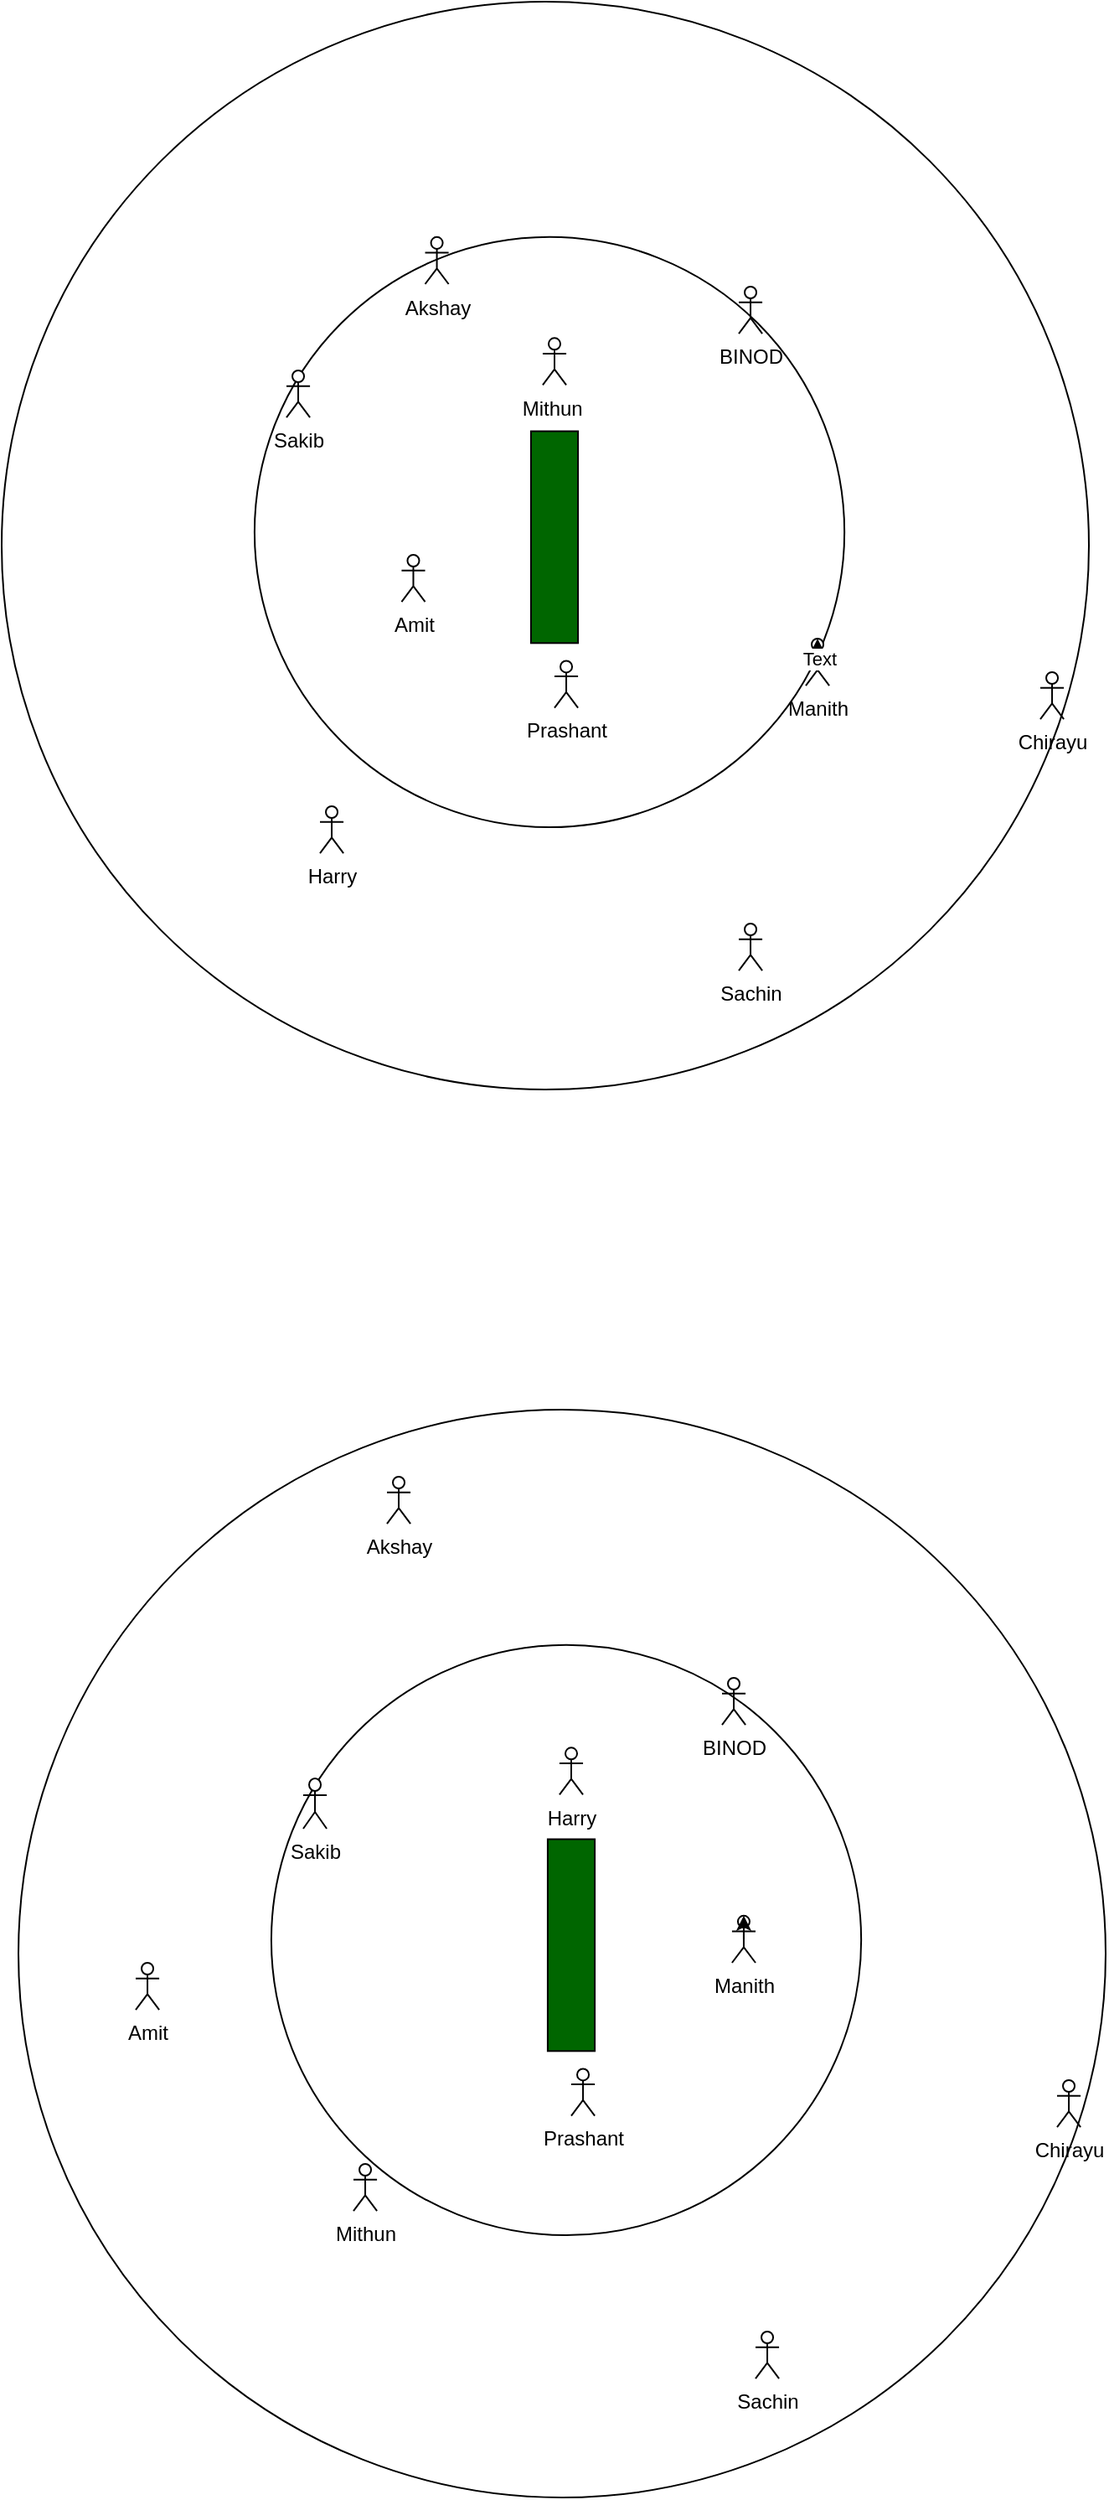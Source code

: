 <mxfile version="15.0.6" type="github">
  <diagram id="1T02eesxhD1087KPEWg6" name="Page-1">
    <mxGraphModel dx="1394" dy="756" grid="1" gridSize="10" guides="1" tooltips="1" connect="1" arrows="1" fold="1" page="1" pageScale="1" pageWidth="850" pageHeight="1100" math="0" shadow="0">
      <root>
        <mxCell id="0" />
        <mxCell id="1" parent="0" />
        <mxCell id="eag13FPDZMQsbQJUMplU-23" value="" style="ellipse;whiteSpace=wrap;html=1;aspect=fixed;" vertex="1" parent="1">
          <mxGeometry x="100" y="910" width="649" height="649" as="geometry" />
        </mxCell>
        <mxCell id="eag13FPDZMQsbQJUMplU-24" value="" style="ellipse;whiteSpace=wrap;html=1;aspect=fixed;" vertex="1" parent="1">
          <mxGeometry x="250.957" y="1050.426" width="352.117" height="352.117" as="geometry" />
        </mxCell>
        <mxCell id="eag13FPDZMQsbQJUMplU-20" value="" style="group" vertex="1" connectable="0" parent="1">
          <mxGeometry x="90" y="70" width="660" height="660" as="geometry" />
        </mxCell>
        <mxCell id="eag13FPDZMQsbQJUMplU-6" value="" style="group" vertex="1" connectable="0" parent="eag13FPDZMQsbQJUMplU-20">
          <mxGeometry width="660" height="660" as="geometry" />
        </mxCell>
        <mxCell id="eag13FPDZMQsbQJUMplU-1" value="" style="ellipse;whiteSpace=wrap;html=1;aspect=fixed;" vertex="1" parent="eag13FPDZMQsbQJUMplU-6">
          <mxGeometry width="649" height="649" as="geometry" />
        </mxCell>
        <mxCell id="eag13FPDZMQsbQJUMplU-2" value="" style="ellipse;whiteSpace=wrap;html=1;aspect=fixed;" vertex="1" parent="eag13FPDZMQsbQJUMplU-6">
          <mxGeometry x="150.957" y="140.426" width="352.117" height="352.117" as="geometry" />
        </mxCell>
        <mxCell id="eag13FPDZMQsbQJUMplU-5" value="Prashant" style="shape=umlActor;verticalLabelPosition=bottom;verticalAlign=top;html=1;outlineConnect=0;fillColor=#FFFFFF;" vertex="1" parent="eag13FPDZMQsbQJUMplU-6">
          <mxGeometry x="330" y="393.191" width="14.043" height="28.085" as="geometry" />
        </mxCell>
        <mxCell id="eag13FPDZMQsbQJUMplU-7" value="Manith&lt;br&gt;" style="shape=umlActor;verticalLabelPosition=bottom;verticalAlign=top;html=1;outlineConnect=0;fillColor=#FFFFFF;" vertex="1" parent="eag13FPDZMQsbQJUMplU-6">
          <mxGeometry x="480.0" y="379.997" width="14.043" height="28.085" as="geometry" />
        </mxCell>
        <mxCell id="eag13FPDZMQsbQJUMplU-17" value="BINOD" style="shape=umlActor;verticalLabelPosition=bottom;verticalAlign=top;html=1;outlineConnect=0;fillColor=#FFFFFF;" vertex="1" parent="eag13FPDZMQsbQJUMplU-6">
          <mxGeometry x="440" y="170.001" width="14.043" height="28.085" as="geometry" />
        </mxCell>
        <mxCell id="eag13FPDZMQsbQJUMplU-18" style="edgeStyle=orthogonalEdgeStyle;rounded=0;orthogonalLoop=1;jettySize=auto;html=1;exitX=0.5;exitY=0.5;exitDx=0;exitDy=0;exitPerimeter=0;entryX=0.5;entryY=0;entryDx=0;entryDy=0;entryPerimeter=0;" edge="1" parent="eag13FPDZMQsbQJUMplU-6" source="eag13FPDZMQsbQJUMplU-7" target="eag13FPDZMQsbQJUMplU-7">
          <mxGeometry relative="1" as="geometry" />
        </mxCell>
        <mxCell id="eag13FPDZMQsbQJUMplU-38" value="Text" style="edgeLabel;html=1;align=center;verticalAlign=middle;resizable=0;points=[];" vertex="1" connectable="0" parent="eag13FPDZMQsbQJUMplU-18">
          <mxGeometry x="-0.575" y="-1" relative="1" as="geometry">
            <mxPoint y="1" as="offset" />
          </mxGeometry>
        </mxCell>
        <mxCell id="eag13FPDZMQsbQJUMplU-4" value="" style="rounded=0;whiteSpace=wrap;html=1;fillColor=#006600;" vertex="1" parent="eag13FPDZMQsbQJUMplU-20">
          <mxGeometry x="315.957" y="256.277" width="28.085" height="126.383" as="geometry" />
        </mxCell>
        <mxCell id="eag13FPDZMQsbQJUMplU-8" value="Mithun&amp;nbsp;" style="shape=umlActor;verticalLabelPosition=bottom;verticalAlign=top;html=1;outlineConnect=0;fillColor=#FFFFFF;" vertex="1" parent="eag13FPDZMQsbQJUMplU-20">
          <mxGeometry x="322.979" y="200.638" width="14.043" height="28.085" as="geometry" />
        </mxCell>
        <mxCell id="eag13FPDZMQsbQJUMplU-9" value="Akshay" style="shape=umlActor;verticalLabelPosition=bottom;verticalAlign=top;html=1;outlineConnect=0;fillColor=#FFFFFF;" vertex="1" parent="eag13FPDZMQsbQJUMplU-20">
          <mxGeometry x="252.766" y="140.426" width="14.043" height="28.085" as="geometry" />
        </mxCell>
        <mxCell id="eag13FPDZMQsbQJUMplU-11" value="Sachin" style="shape=umlActor;verticalLabelPosition=bottom;verticalAlign=top;html=1;outlineConnect=0;fillColor=#FFFFFF;" vertex="1" parent="eag13FPDZMQsbQJUMplU-20">
          <mxGeometry x="440" y="550.001" width="14.043" height="28.085" as="geometry" />
        </mxCell>
        <mxCell id="eag13FPDZMQsbQJUMplU-12" value="Harry" style="shape=umlActor;verticalLabelPosition=bottom;verticalAlign=top;html=1;outlineConnect=0;fillColor=#FFFFFF;" vertex="1" parent="eag13FPDZMQsbQJUMplU-20">
          <mxGeometry x="190" y="480.001" width="14.043" height="28.085" as="geometry" />
        </mxCell>
        <mxCell id="eag13FPDZMQsbQJUMplU-13" value="Chirayu" style="shape=umlActor;verticalLabelPosition=bottom;verticalAlign=top;html=1;outlineConnect=0;fillColor=#FFFFFF;" vertex="1" parent="eag13FPDZMQsbQJUMplU-20">
          <mxGeometry x="620" y="399.997" width="14.043" height="28.085" as="geometry" />
        </mxCell>
        <mxCell id="eag13FPDZMQsbQJUMplU-16" value="Amit" style="shape=umlActor;verticalLabelPosition=bottom;verticalAlign=top;html=1;outlineConnect=0;fillColor=#FFFFFF;" vertex="1" parent="eag13FPDZMQsbQJUMplU-20">
          <mxGeometry x="238.72" y="330.001" width="14.043" height="28.085" as="geometry" />
        </mxCell>
        <mxCell id="eag13FPDZMQsbQJUMplU-19" value="Sakib" style="shape=umlActor;verticalLabelPosition=bottom;verticalAlign=top;html=1;outlineConnect=0;fillColor=#FFFFFF;" vertex="1" parent="eag13FPDZMQsbQJUMplU-20">
          <mxGeometry x="170" y="219.997" width="14.043" height="28.085" as="geometry" />
        </mxCell>
        <mxCell id="eag13FPDZMQsbQJUMplU-29" value="" style="rounded=0;whiteSpace=wrap;html=1;fillColor=#006600;" vertex="1" parent="1">
          <mxGeometry x="415.957" y="1166.277" width="28.085" height="126.383" as="geometry" />
        </mxCell>
        <mxCell id="eag13FPDZMQsbQJUMplU-30" value="Harry" style="shape=umlActor;verticalLabelPosition=bottom;verticalAlign=top;html=1;outlineConnect=0;fillColor=#FFFFFF;" vertex="1" parent="1">
          <mxGeometry x="422.979" y="1111.638" width="14.043" height="28.085" as="geometry" />
        </mxCell>
        <mxCell id="eag13FPDZMQsbQJUMplU-31" value="Akshay" style="shape=umlActor;verticalLabelPosition=bottom;verticalAlign=top;html=1;outlineConnect=0;fillColor=#FFFFFF;" vertex="1" parent="1">
          <mxGeometry x="319.996" y="949.996" width="14.043" height="28.085" as="geometry" />
        </mxCell>
        <mxCell id="eag13FPDZMQsbQJUMplU-32" value="Sachin" style="shape=umlActor;verticalLabelPosition=bottom;verticalAlign=top;html=1;outlineConnect=0;fillColor=#FFFFFF;" vertex="1" parent="1">
          <mxGeometry x="540" y="1460.001" width="14.043" height="28.085" as="geometry" />
        </mxCell>
        <mxCell id="eag13FPDZMQsbQJUMplU-33" value="Mithun" style="shape=umlActor;verticalLabelPosition=bottom;verticalAlign=top;html=1;outlineConnect=0;fillColor=#FFFFFF;" vertex="1" parent="1">
          <mxGeometry x="300" y="1360.001" width="14.043" height="28.085" as="geometry" />
        </mxCell>
        <mxCell id="eag13FPDZMQsbQJUMplU-34" value="Chirayu" style="shape=umlActor;verticalLabelPosition=bottom;verticalAlign=top;html=1;outlineConnect=0;fillColor=#FFFFFF;" vertex="1" parent="1">
          <mxGeometry x="720" y="1309.997" width="14.043" height="28.085" as="geometry" />
        </mxCell>
        <mxCell id="eag13FPDZMQsbQJUMplU-35" value="Amit" style="shape=umlActor;verticalLabelPosition=bottom;verticalAlign=top;html=1;outlineConnect=0;fillColor=#FFFFFF;" vertex="1" parent="1">
          <mxGeometry x="170.0" y="1240.001" width="14.043" height="28.085" as="geometry" />
        </mxCell>
        <mxCell id="eag13FPDZMQsbQJUMplU-36" value="Sakib" style="shape=umlActor;verticalLabelPosition=bottom;verticalAlign=top;html=1;outlineConnect=0;fillColor=#FFFFFF;" vertex="1" parent="1">
          <mxGeometry x="270" y="1130" width="14.04" height="30" as="geometry" />
        </mxCell>
        <mxCell id="eag13FPDZMQsbQJUMplU-25" value="Prashant" style="shape=umlActor;verticalLabelPosition=bottom;verticalAlign=top;html=1;outlineConnect=0;fillColor=#FFFFFF;" vertex="1" parent="1">
          <mxGeometry x="430" y="1303.191" width="14.043" height="28.085" as="geometry" />
        </mxCell>
        <mxCell id="eag13FPDZMQsbQJUMplU-26" value="Manith" style="shape=umlActor;verticalLabelPosition=bottom;verticalAlign=top;html=1;outlineConnect=0;fillColor=#FFFFFF;" vertex="1" parent="1">
          <mxGeometry x="525.96" y="1211.917" width="14.043" height="28.085" as="geometry" />
        </mxCell>
        <mxCell id="eag13FPDZMQsbQJUMplU-27" value="BINOD" style="shape=umlActor;verticalLabelPosition=bottom;verticalAlign=top;html=1;outlineConnect=0;fillColor=#FFFFFF;" vertex="1" parent="1">
          <mxGeometry x="520" y="1070.001" width="14.043" height="28.085" as="geometry" />
        </mxCell>
        <mxCell id="eag13FPDZMQsbQJUMplU-28" style="edgeStyle=orthogonalEdgeStyle;rounded=0;orthogonalLoop=1;jettySize=auto;html=1;exitX=0.5;exitY=0.5;exitDx=0;exitDy=0;exitPerimeter=0;entryX=0.5;entryY=0;entryDx=0;entryDy=0;entryPerimeter=0;" edge="1" parent="1" source="eag13FPDZMQsbQJUMplU-26" target="eag13FPDZMQsbQJUMplU-26">
          <mxGeometry x="200" y="1820" as="geometry" />
        </mxCell>
      </root>
    </mxGraphModel>
  </diagram>
</mxfile>
